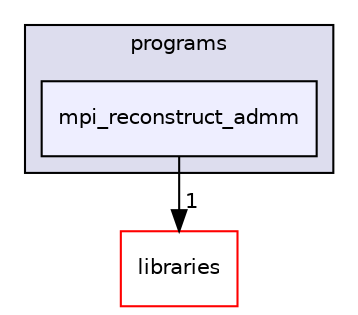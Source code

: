 digraph "xmipp/legacy/applications/programs/mpi_reconstruct_admm" {
  compound=true
  node [ fontsize="10", fontname="Helvetica"];
  edge [ labelfontsize="10", labelfontname="Helvetica"];
  subgraph clusterdir_a205c211814f26c7bbd02dbfc70fcda8 {
    graph [ bgcolor="#ddddee", pencolor="black", label="programs" fontname="Helvetica", fontsize="10", URL="dir_a205c211814f26c7bbd02dbfc70fcda8.html"]
  dir_4958642d365dcd4a646e9e6714cd5ae8 [shape=box, label="mpi_reconstruct_admm", style="filled", fillcolor="#eeeeff", pencolor="black", URL="dir_4958642d365dcd4a646e9e6714cd5ae8.html"];
  }
  dir_ec5db26cfb72886407809adaaec84b8a [shape=box label="libraries" fillcolor="white" style="filled" color="red" URL="dir_ec5db26cfb72886407809adaaec84b8a.html"];
  dir_4958642d365dcd4a646e9e6714cd5ae8->dir_ec5db26cfb72886407809adaaec84b8a [headlabel="1", labeldistance=1.5 headhref="dir_000289_000317.html"];
}
